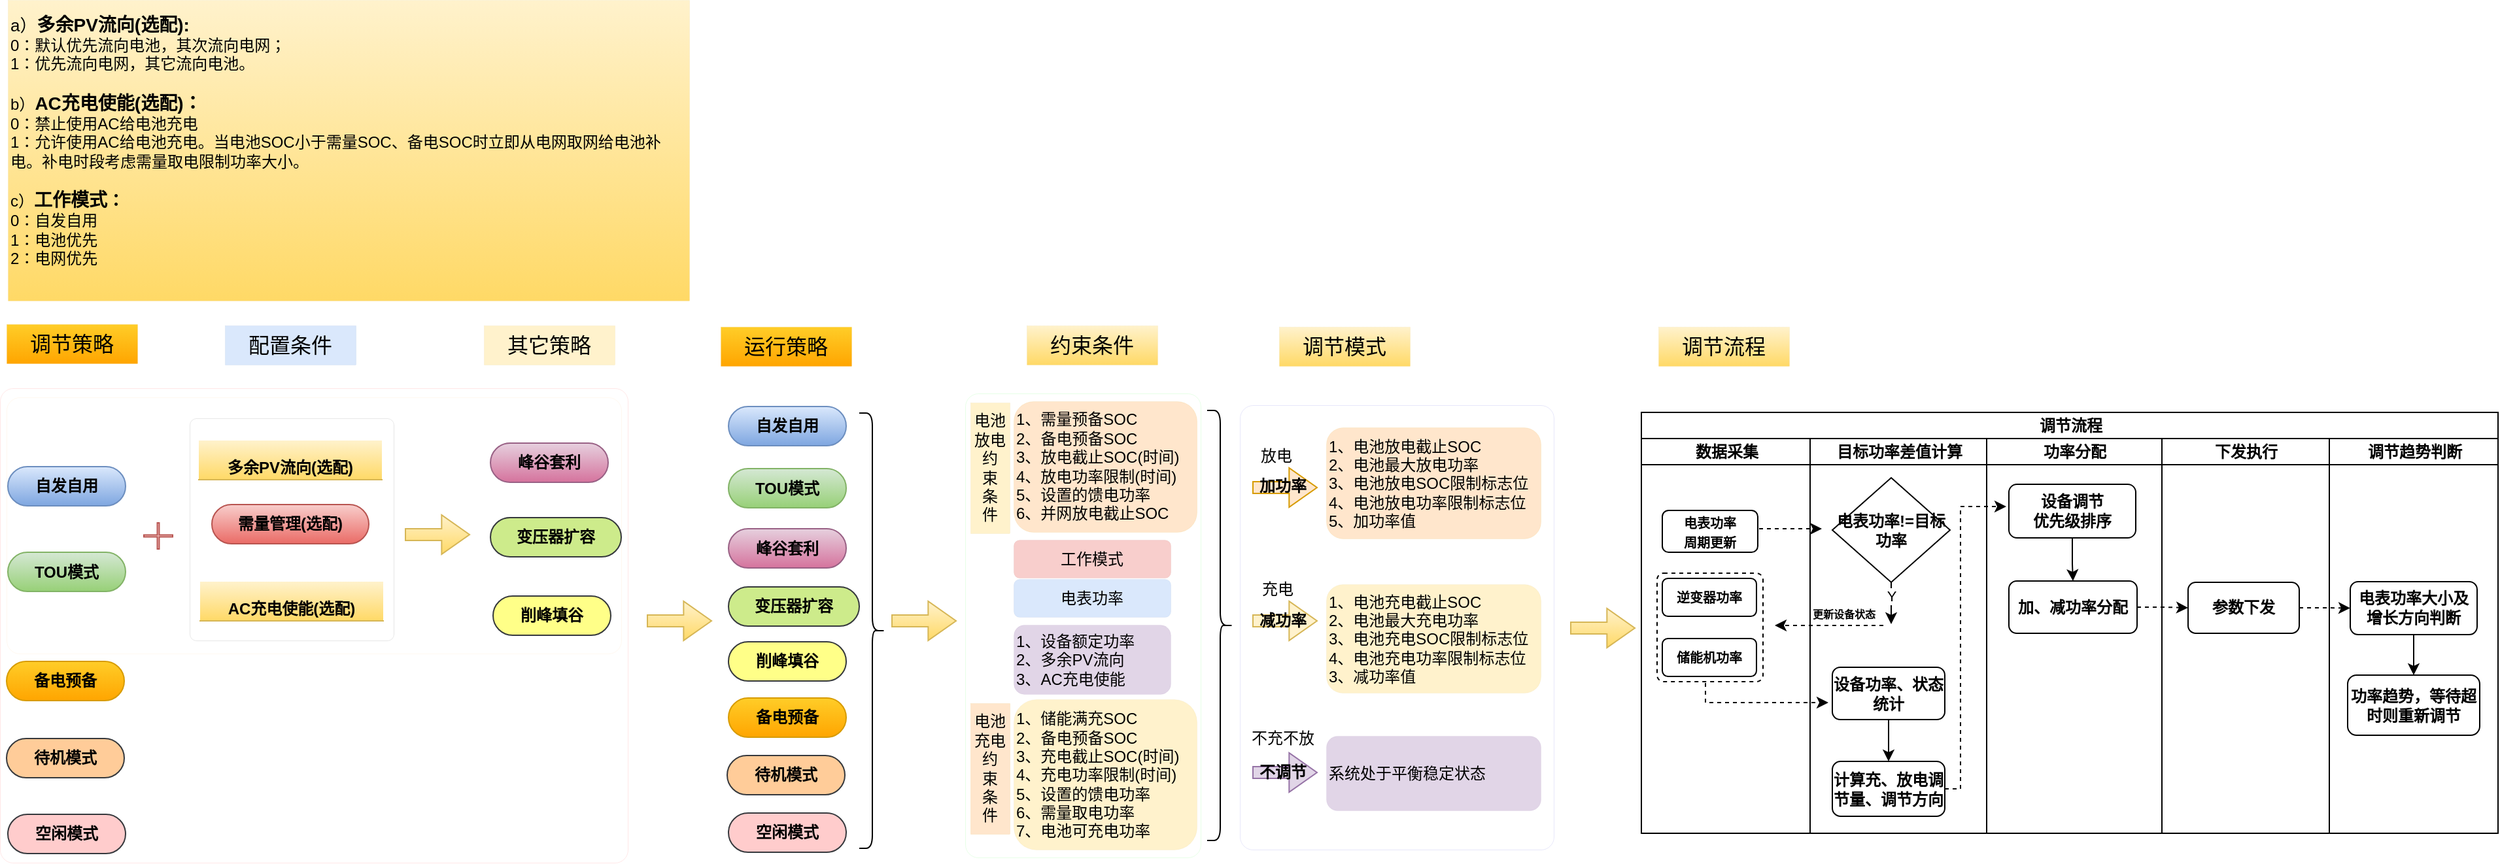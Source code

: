 <mxfile version="26.0.5">
  <diagram name="第 1 页" id="jRTBWC0ZiGxvme0VwTVW">
    <mxGraphModel dx="1766" dy="1342" grid="1" gridSize="10" guides="1" tooltips="1" connect="1" arrows="1" fold="1" page="1" pageScale="1" pageWidth="827" pageHeight="1169" math="0" shadow="0">
      <root>
        <mxCell id="0" />
        <mxCell id="1" parent="0" />
        <mxCell id="rKU3hWfUq3RJreNdVvhS-2" value="" style="html=1;align=center;verticalAlign=top;rounded=1;absoluteArcSize=1;arcSize=20;dashed=1;whiteSpace=wrap;strokeWidth=0;strokeColor=#00FF00;" vertex="1" parent="1">
          <mxGeometry x="1580" y="391" width="180" height="355" as="geometry" />
        </mxCell>
        <mxCell id="rKU3hWfUq3RJreNdVvhS-3" value="" style="html=1;align=center;verticalAlign=top;rounded=1;absoluteArcSize=1;arcSize=20;dashed=1;whiteSpace=wrap;strokeWidth=0;strokeColor=#0000CC;" vertex="1" parent="1">
          <mxGeometry x="1790" y="400" width="240" height="340" as="geometry" />
        </mxCell>
        <mxCell id="rKU3hWfUq3RJreNdVvhS-4" value="" style="html=1;align=center;verticalAlign=top;rounded=1;absoluteArcSize=1;arcSize=20;dashed=1;whiteSpace=wrap;strokeColor=#FF0000;strokeWidth=0;" vertex="1" parent="1">
          <mxGeometry x="842" y="387" width="480" height="363" as="geometry" />
        </mxCell>
        <mxCell id="rKU3hWfUq3RJreNdVvhS-5" value="" style="html=1;align=center;verticalAlign=top;rounded=1;absoluteArcSize=1;arcSize=20;dashed=1;whiteSpace=wrap;strokeColor=#FFB366;strokeWidth=0;" vertex="1" parent="1">
          <mxGeometry x="847" y="394" width="470" height="196" as="geometry" />
        </mxCell>
        <mxCell id="rKU3hWfUq3RJreNdVvhS-6" value="" style="html=1;align=center;verticalAlign=top;rounded=1;absoluteArcSize=1;arcSize=10;dashed=1;whiteSpace=wrap;strokeWidth=0;" vertex="1" parent="1">
          <mxGeometry x="987" y="410" width="156" height="170" as="geometry" />
        </mxCell>
        <mxCell id="rKU3hWfUq3RJreNdVvhS-7" value="&lt;font style=&quot;font-size: 16px;&quot;&gt;调节策略&lt;/font&gt;" style="text;html=1;align=center;verticalAlign=middle;whiteSpace=wrap;rounded=0;fillColor=#ffcd28;gradientColor=#ffa500;strokeColor=#d79b00;strokeWidth=0;" vertex="1" parent="1">
          <mxGeometry x="847" y="338" width="100" height="30" as="geometry" />
        </mxCell>
        <mxCell id="rKU3hWfUq3RJreNdVvhS-8" value="&lt;span style=&quot;font-size: 16px;&quot;&gt;约束条件&lt;/span&gt;" style="text;html=1;align=center;verticalAlign=middle;whiteSpace=wrap;rounded=0;fillColor=#fff2cc;gradientColor=#ffd966;strokeColor=#d6b656;strokeWidth=0;" vertex="1" parent="1">
          <mxGeometry x="1627" y="339" width="100" height="30" as="geometry" />
        </mxCell>
        <mxCell id="rKU3hWfUq3RJreNdVvhS-9" value="" style="html=1;shadow=0;dashed=0;align=center;verticalAlign=middle;shape=mxgraph.arrows2.arrow;dy=0.7;dx=21.33;notch=0;fillColor=#fff2cc;gradientColor=#ffd966;strokeColor=#d6b656;" vertex="1" parent="1">
          <mxGeometry x="1524" y="550" width="49" height="30" as="geometry" />
        </mxCell>
        <mxCell id="rKU3hWfUq3RJreNdVvhS-10" value="&lt;span style=&quot;background-color: initial;&quot;&gt;1、需量预备SOC&lt;/span&gt;&lt;br&gt;&lt;span style=&quot;background-color: initial;&quot;&gt;2、&lt;/span&gt;&lt;span style=&quot;background-color: initial;&quot;&gt;备电预备SOC&lt;/span&gt;&lt;br&gt;&lt;span style=&quot;background-color: initial;&quot;&gt;3、&lt;/span&gt;&lt;span style=&quot;background-color: initial;&quot;&gt;放电截止SOC(时间)&lt;/span&gt;&lt;br&gt;&lt;span style=&quot;background-color: initial;&quot;&gt;4、放电功率限制(时间)&lt;/span&gt;&lt;br&gt;&lt;div style=&quot;&quot;&gt;&lt;span style=&quot;background-color: initial;&quot;&gt;5、设置的馈电功率&lt;/span&gt;&lt;/div&gt;&lt;div style=&quot;&quot;&gt;&lt;span style=&quot;background-color: initial;&quot;&gt;6、并网&lt;/span&gt;&lt;span style=&quot;background-color: initial;&quot;&gt;放电截止SOC&lt;/span&gt;&lt;/div&gt;" style="rounded=1;whiteSpace=wrap;html=1;align=left;dashed=1;fillColor=#ffe6cc;strokeColor=#d79b00;strokeWidth=0;" vertex="1" parent="1">
          <mxGeometry x="1617" y="397" width="140" height="100" as="geometry" />
        </mxCell>
        <mxCell id="rKU3hWfUq3RJreNdVvhS-11" value="&lt;span style=&quot;background-color: initial;&quot;&gt;1、储能满充SOC&lt;/span&gt;&lt;br&gt;&lt;span style=&quot;background-color: initial;&quot;&gt;2、&lt;/span&gt;&lt;span style=&quot;background-color: initial;&quot;&gt;备电预备SOC&lt;/span&gt;&lt;br&gt;&lt;span style=&quot;background-color: initial;&quot;&gt;3、充电&lt;/span&gt;&lt;span style=&quot;background-color: initial;&quot;&gt;截止SOC&lt;/span&gt;(时间)&lt;br&gt;&lt;span style=&quot;background-color: initial;&quot;&gt;4、充电功率限制(时间)&lt;/span&gt;&lt;br&gt;&lt;div style=&quot;&quot;&gt;&lt;span style=&quot;background-color: initial;&quot;&gt;5、设置的馈电功率&lt;/span&gt;&lt;/div&gt;&lt;div style=&quot;&quot;&gt;&lt;span style=&quot;background-color: initial;&quot;&gt;6、需量取电功率&lt;/span&gt;&lt;/div&gt;&lt;div style=&quot;&quot;&gt;&lt;span style=&quot;background-color: initial;&quot;&gt;7、电池可充电功率&lt;/span&gt;&lt;/div&gt;" style="rounded=1;whiteSpace=wrap;html=1;align=left;dashed=1;fillColor=#fff2cc;strokeColor=#d6b656;strokeWidth=0;" vertex="1" parent="1">
          <mxGeometry x="1617" y="625" width="140" height="115" as="geometry" />
        </mxCell>
        <mxCell id="rKU3hWfUq3RJreNdVvhS-12" value="电表功率" style="rounded=1;whiteSpace=wrap;html=1;fillColor=#dae8fc;strokeColor=#6c8ebf;strokeWidth=0;" vertex="1" parent="1">
          <mxGeometry x="1617" y="533" width="120" height="29" as="geometry" />
        </mxCell>
        <mxCell id="rKU3hWfUq3RJreNdVvhS-13" value="1、电池放电截止SOC&lt;div&gt;2、电池最大放电功率&lt;/div&gt;&lt;div&gt;3、电池放电SOC限制标志位&lt;/div&gt;&lt;div&gt;4、电池放电功率限制&lt;span style=&quot;background-color: initial;&quot;&gt;标志位&lt;/span&gt;&lt;/div&gt;&lt;div&gt;5、加功率值&lt;/div&gt;" style="rounded=1;whiteSpace=wrap;html=1;align=left;fillColor=#ffe6cc;strokeColor=#d79b00;strokeWidth=0;" vertex="1" parent="1">
          <mxGeometry x="1856" y="417" width="164" height="85" as="geometry" />
        </mxCell>
        <mxCell id="rKU3hWfUq3RJreNdVvhS-14" value="电池放电&lt;br&gt;&lt;div&gt;&lt;span style=&quot;background-color: initial;&quot;&gt;约&lt;/span&gt;&lt;div&gt;束&lt;/div&gt;&lt;div&gt;条&lt;/div&gt;&lt;div&gt;件&lt;/div&gt;&lt;/div&gt;" style="text;html=1;align=center;verticalAlign=middle;whiteSpace=wrap;rounded=0;fillColor=#fff2cc;strokeColor=#d6b656;dashed=1;strokeWidth=0;" vertex="1" parent="1">
          <mxGeometry x="1584" y="398" width="30" height="100" as="geometry" />
        </mxCell>
        <mxCell id="rKU3hWfUq3RJreNdVvhS-15" value="&lt;div&gt;&lt;span style=&quot;background-color: initial;&quot;&gt;电池充电约&lt;/span&gt;&lt;/div&gt;&lt;div&gt;束&lt;/div&gt;&lt;div&gt;条&lt;/div&gt;&lt;div&gt;件&lt;/div&gt;" style="text;html=1;align=center;verticalAlign=middle;whiteSpace=wrap;rounded=0;fillColor=#ffe6cc;strokeColor=#d79b00;dashed=1;strokeWidth=0;" vertex="1" parent="1">
          <mxGeometry x="1584" y="628" width="30" height="100" as="geometry" />
        </mxCell>
        <mxCell id="rKU3hWfUq3RJreNdVvhS-16" value="工作模式" style="rounded=1;whiteSpace=wrap;html=1;fillColor=#f8cecc;strokeColor=#b85450;strokeWidth=0;" vertex="1" parent="1">
          <mxGeometry x="1617" y="503" width="120" height="29" as="geometry" />
        </mxCell>
        <mxCell id="rKU3hWfUq3RJreNdVvhS-17" value="" style="html=1;shadow=0;dashed=0;align=center;verticalAlign=middle;shape=mxgraph.arrows2.arrow;dy=0.7;dx=21.33;notch=0;fillColor=#ffe6cc;strokeColor=#d79b00;" vertex="1" parent="1">
          <mxGeometry x="1800" y="448" width="49" height="30" as="geometry" />
        </mxCell>
        <mxCell id="rKU3hWfUq3RJreNdVvhS-18" value="1、电池充电截止SOC&lt;div&gt;2、电池最大充电功率&lt;/div&gt;&lt;div&gt;&lt;div&gt;3、电池充电SOC限制标志位&lt;/div&gt;&lt;div&gt;4、电池充电功率限制&lt;span style=&quot;background-color: initial;&quot;&gt;标志位&lt;/span&gt;&lt;/div&gt;&lt;/div&gt;&lt;div&gt;3、减功率值&lt;/div&gt;" style="rounded=1;whiteSpace=wrap;html=1;align=left;fillColor=#fff2cc;strokeColor=#d6b656;strokeWidth=0;" vertex="1" parent="1">
          <mxGeometry x="1856" y="537" width="164" height="83" as="geometry" />
        </mxCell>
        <mxCell id="rKU3hWfUq3RJreNdVvhS-19" value="" style="html=1;shadow=0;dashed=0;align=center;verticalAlign=middle;shape=mxgraph.arrows2.arrow;dy=0.7;dx=21.33;notch=0;fillColor=#fff2cc;strokeColor=#d6b656;" vertex="1" parent="1">
          <mxGeometry x="1800" y="550" width="49" height="30" as="geometry" />
        </mxCell>
        <mxCell id="rKU3hWfUq3RJreNdVvhS-20" value="&lt;span style=&quot;background-color: initial; text-align: center;&quot;&gt;&lt;span style=&quot;font-size: 13px;&quot;&gt;a）&lt;/span&gt;&lt;font style=&quot;font-size: 14px;&quot;&gt;&lt;b&gt;多余PV流向(选配):&lt;/b&gt;&lt;/font&gt;&lt;/span&gt;&lt;div&gt;&lt;span style=&quot;background-color: initial; text-align: center;&quot;&gt;0：默认优先流向电池，其次流向电网；&lt;/span&gt;&lt;br&gt;&lt;div&gt;&lt;span style=&quot;text-align: center;&quot;&gt;1：优先流向电网，其它流向电池。&lt;/span&gt;&lt;/div&gt;&lt;/div&gt;&lt;div&gt;&lt;span style=&quot;text-align: center;&quot;&gt;&lt;br&gt;&lt;/span&gt;&lt;/div&gt;&lt;div&gt;&lt;span style=&quot;text-align: center;&quot;&gt;b）&lt;font style=&quot;font-size: 14px;&quot;&gt;&lt;b&gt;AC充电使能(选配)：&lt;/b&gt;&lt;/font&gt;&lt;/span&gt;&lt;span style=&quot;text-align: center;&quot;&gt;&lt;br&gt;&lt;/span&gt;&lt;/div&gt;&lt;div&gt;&lt;span style=&quot;text-align: center;&quot;&gt;0：禁止使用AC给电池充电&lt;/span&gt;&lt;/div&gt;&lt;div&gt;&lt;span style=&quot;text-align: center;&quot;&gt;1：允许使用AC给电池充电。当电池SOC小于需量SOC、备电SOC时立即从电网取网给电池补电。补电时段考虑需量取电限制功率大小。&lt;/span&gt;&lt;/div&gt;&lt;div&gt;&lt;span style=&quot;text-align: center;&quot;&gt;&lt;br&gt;&lt;/span&gt;&lt;/div&gt;&lt;div&gt;&lt;span style=&quot;text-align: center;&quot;&gt;c）&lt;/span&gt;&lt;span style=&quot;text-align: center; background-color: initial;&quot;&gt;&lt;font style=&quot;&quot;&gt;&lt;b style=&quot;&quot;&gt;&lt;span style=&quot;font-size: 14px;&quot;&gt;工作模式&lt;/span&gt;&lt;span style=&quot;font-size: 13px;&quot;&gt;：&lt;/span&gt;&lt;/b&gt;&lt;/font&gt;&lt;/span&gt;&lt;/div&gt;&lt;div&gt;&lt;span style=&quot;text-align: center; background-color: initial;&quot;&gt;0：自发自用&lt;/span&gt;&lt;/div&gt;&lt;div&gt;&lt;span style=&quot;text-align: center; background-color: initial;&quot;&gt;1：电池优先&lt;/span&gt;&lt;/div&gt;&lt;div&gt;&lt;span style=&quot;text-align: center; background-color: initial;&quot;&gt;2：电网优先&lt;/span&gt;&lt;/div&gt;&lt;div&gt;&lt;span style=&quot;text-align: center; background-color: initial;&quot;&gt;&lt;br&gt;&lt;/span&gt;&lt;/div&gt;" style="text;html=1;align=left;verticalAlign=middle;whiteSpace=wrap;rounded=0;fillColor=#fff2cc;gradientColor=#ffd966;strokeColor=#d6b656;strokeWidth=0;" vertex="1" parent="1">
          <mxGeometry x="848" y="90" width="521" height="230" as="geometry" />
        </mxCell>
        <mxCell id="rKU3hWfUq3RJreNdVvhS-21" value="&lt;font style=&quot;font-size: 16px;&quot;&gt;其它策略&lt;/font&gt;" style="text;html=1;align=center;verticalAlign=middle;whiteSpace=wrap;rounded=0;fillColor=#fff2cc;strokeColor=#d6b656;strokeWidth=0;" vertex="1" parent="1">
          <mxGeometry x="1212" y="339" width="100" height="30" as="geometry" />
        </mxCell>
        <mxCell id="rKU3hWfUq3RJreNdVvhS-22" value="&lt;b&gt;多余PV流向(选配)&lt;/b&gt;" style="whiteSpace=wrap;html=1;shape=partialRectangle;top=0;left=0;bottom=1;right=0;points=[[0,1],[1,1]];fillColor=#fff2cc;align=center;verticalAlign=bottom;routingCenterY=0.5;snapToPoint=1;recursiveResize=0;autosize=1;treeFolding=1;treeMoving=1;newEdgeStyle={&quot;edgeStyle&quot;:&quot;entityRelationEdgeStyle&quot;,&quot;startArrow&quot;:&quot;none&quot;,&quot;endArrow&quot;:&quot;none&quot;,&quot;segment&quot;:10,&quot;curved&quot;:1,&quot;sourcePerimeterSpacing&quot;:0,&quot;targetPerimeterSpacing&quot;:0};gradientColor=#ffd966;strokeColor=#d6b656;" vertex="1" parent="1">
          <mxGeometry x="994" y="427" width="140" height="30" as="geometry" />
        </mxCell>
        <mxCell id="rKU3hWfUq3RJreNdVvhS-23" value="&lt;b style=&quot;text-align: left;&quot;&gt;自发自用&lt;/b&gt;" style="whiteSpace=wrap;html=1;rounded=1;arcSize=50;align=center;verticalAlign=middle;strokeWidth=1;autosize=1;spacing=4;treeFolding=1;treeMoving=1;newEdgeStyle={&quot;edgeStyle&quot;:&quot;entityRelationEdgeStyle&quot;,&quot;startArrow&quot;:&quot;none&quot;,&quot;endArrow&quot;:&quot;none&quot;,&quot;segment&quot;:10,&quot;curved&quot;:1,&quot;sourcePerimeterSpacing&quot;:0,&quot;targetPerimeterSpacing&quot;:0};fillColor=#dae8fc;gradientColor=#7ea6e0;strokeColor=#6c8ebf;" vertex="1" parent="1">
          <mxGeometry x="848" y="447" width="90" height="30" as="geometry" />
        </mxCell>
        <mxCell id="rKU3hWfUq3RJreNdVvhS-24" value="&lt;b style=&quot;text-align: left;&quot;&gt;TOU模式&lt;/b&gt;" style="whiteSpace=wrap;html=1;rounded=1;arcSize=50;align=center;verticalAlign=middle;strokeWidth=1;autosize=1;spacing=4;treeFolding=1;treeMoving=1;newEdgeStyle={&quot;edgeStyle&quot;:&quot;entityRelationEdgeStyle&quot;,&quot;startArrow&quot;:&quot;none&quot;,&quot;endArrow&quot;:&quot;none&quot;,&quot;segment&quot;:10,&quot;curved&quot;:1,&quot;sourcePerimeterSpacing&quot;:0,&quot;targetPerimeterSpacing&quot;:0};fillColor=#d5e8d4;gradientColor=#97d077;strokeColor=#82b366;" vertex="1" parent="1">
          <mxGeometry x="848" y="512.5" width="90" height="30" as="geometry" />
        </mxCell>
        <mxCell id="rKU3hWfUq3RJreNdVvhS-25" value="&lt;b style=&quot;text-align: left;&quot;&gt;备电预备&lt;/b&gt;" style="whiteSpace=wrap;html=1;rounded=1;arcSize=50;align=center;verticalAlign=middle;strokeWidth=1;autosize=1;spacing=4;treeFolding=1;treeMoving=1;newEdgeStyle={&quot;edgeStyle&quot;:&quot;entityRelationEdgeStyle&quot;,&quot;startArrow&quot;:&quot;none&quot;,&quot;endArrow&quot;:&quot;none&quot;,&quot;segment&quot;:10,&quot;curved&quot;:1,&quot;sourcePerimeterSpacing&quot;:0,&quot;targetPerimeterSpacing&quot;:0};fillColor=#ffcd28;gradientColor=#ffa500;strokeColor=#d79b00;" vertex="1" parent="1">
          <mxGeometry x="847" y="596" width="90" height="30" as="geometry" />
        </mxCell>
        <mxCell id="rKU3hWfUq3RJreNdVvhS-26" value="&lt;b style=&quot;text-align: left;&quot;&gt;需量管理(选配)&lt;/b&gt;" style="whiteSpace=wrap;html=1;rounded=1;arcSize=50;align=center;verticalAlign=middle;strokeWidth=1;autosize=1;spacing=4;treeFolding=1;treeMoving=1;newEdgeStyle={&quot;edgeStyle&quot;:&quot;entityRelationEdgeStyle&quot;,&quot;startArrow&quot;:&quot;none&quot;,&quot;endArrow&quot;:&quot;none&quot;,&quot;segment&quot;:10,&quot;curved&quot;:1,&quot;sourcePerimeterSpacing&quot;:0,&quot;targetPerimeterSpacing&quot;:0};fillColor=#f8cecc;gradientColor=#ea6b66;strokeColor=#b85450;" vertex="1" parent="1">
          <mxGeometry x="1004" y="476" width="120" height="30" as="geometry" />
        </mxCell>
        <mxCell id="rKU3hWfUq3RJreNdVvhS-27" value="&lt;b style=&quot;text-align: left;&quot;&gt;峰谷套利&lt;/b&gt;" style="whiteSpace=wrap;html=1;rounded=1;arcSize=50;align=center;verticalAlign=middle;strokeWidth=1;autosize=1;spacing=4;treeFolding=1;treeMoving=1;newEdgeStyle={&quot;edgeStyle&quot;:&quot;entityRelationEdgeStyle&quot;,&quot;startArrow&quot;:&quot;none&quot;,&quot;endArrow&quot;:&quot;none&quot;,&quot;segment&quot;:10,&quot;curved&quot;:1,&quot;sourcePerimeterSpacing&quot;:0,&quot;targetPerimeterSpacing&quot;:0};fillColor=#e6d0de;gradientColor=#d5739d;strokeColor=#996185;" vertex="1" parent="1">
          <mxGeometry x="1217" y="429" width="90" height="30" as="geometry" />
        </mxCell>
        <mxCell id="rKU3hWfUq3RJreNdVvhS-28" value="&lt;b style=&quot;text-align: left;&quot;&gt;削峰填谷&lt;/b&gt;" style="whiteSpace=wrap;html=1;rounded=1;arcSize=50;align=center;verticalAlign=middle;strokeWidth=1;autosize=1;spacing=4;treeFolding=1;treeMoving=1;newEdgeStyle={&quot;edgeStyle&quot;:&quot;entityRelationEdgeStyle&quot;,&quot;startArrow&quot;:&quot;none&quot;,&quot;endArrow&quot;:&quot;none&quot;,&quot;segment&quot;:10,&quot;curved&quot;:1,&quot;sourcePerimeterSpacing&quot;:0,&quot;targetPerimeterSpacing&quot;:0};fillColor=#ffff88;strokeColor=#36393d;" vertex="1" parent="1">
          <mxGeometry x="1219" y="546" width="90" height="30" as="geometry" />
        </mxCell>
        <mxCell id="rKU3hWfUq3RJreNdVvhS-29" value="&lt;div style=&quot;text-align: left;&quot;&gt;&lt;span style=&quot;background-color: initial;&quot;&gt;&lt;b&gt;变压器扩容&lt;/b&gt;&lt;/span&gt;&lt;/div&gt;" style="whiteSpace=wrap;html=1;rounded=1;arcSize=50;align=center;verticalAlign=middle;strokeWidth=1;autosize=1;spacing=4;treeFolding=1;treeMoving=1;newEdgeStyle={&quot;edgeStyle&quot;:&quot;entityRelationEdgeStyle&quot;,&quot;startArrow&quot;:&quot;none&quot;,&quot;endArrow&quot;:&quot;none&quot;,&quot;segment&quot;:10,&quot;curved&quot;:1,&quot;sourcePerimeterSpacing&quot;:0,&quot;targetPerimeterSpacing&quot;:0};fillColor=#cdeb8b;strokeColor=#36393d;" vertex="1" parent="1">
          <mxGeometry x="1217" y="486" width="100" height="30" as="geometry" />
        </mxCell>
        <mxCell id="rKU3hWfUq3RJreNdVvhS-30" value="&lt;b&gt;AC充电使能(选配)&lt;/b&gt;" style="whiteSpace=wrap;html=1;shape=partialRectangle;top=0;left=0;bottom=1;right=0;points=[[0,1],[1,1]];fillColor=#fff2cc;align=center;verticalAlign=bottom;routingCenterY=0.5;snapToPoint=1;recursiveResize=0;autosize=1;treeFolding=1;treeMoving=1;newEdgeStyle={&quot;edgeStyle&quot;:&quot;entityRelationEdgeStyle&quot;,&quot;startArrow&quot;:&quot;none&quot;,&quot;endArrow&quot;:&quot;none&quot;,&quot;segment&quot;:10,&quot;curved&quot;:1,&quot;sourcePerimeterSpacing&quot;:0,&quot;targetPerimeterSpacing&quot;:0};gradientColor=#ffd966;strokeColor=#d6b656;" vertex="1" parent="1">
          <mxGeometry x="995" y="535" width="140" height="30" as="geometry" />
        </mxCell>
        <mxCell id="rKU3hWfUq3RJreNdVvhS-31" value="&lt;b style=&quot;text-align: left;&quot;&gt;待机模式&lt;/b&gt;" style="whiteSpace=wrap;html=1;rounded=1;arcSize=50;align=center;verticalAlign=middle;strokeWidth=1;autosize=1;spacing=4;treeFolding=1;treeMoving=1;newEdgeStyle={&quot;edgeStyle&quot;:&quot;entityRelationEdgeStyle&quot;,&quot;startArrow&quot;:&quot;none&quot;,&quot;endArrow&quot;:&quot;none&quot;,&quot;segment&quot;:10,&quot;curved&quot;:1,&quot;sourcePerimeterSpacing&quot;:0,&quot;targetPerimeterSpacing&quot;:0};fillColor=#ffcc99;strokeColor=#36393d;" vertex="1" parent="1">
          <mxGeometry x="847" y="655" width="90" height="30" as="geometry" />
        </mxCell>
        <mxCell id="rKU3hWfUq3RJreNdVvhS-32" value="&lt;b style=&quot;text-align: left;&quot;&gt;空闲模式&lt;/b&gt;" style="whiteSpace=wrap;html=1;rounded=1;arcSize=50;align=center;verticalAlign=middle;strokeWidth=1;autosize=1;spacing=4;treeFolding=1;treeMoving=1;newEdgeStyle={&quot;edgeStyle&quot;:&quot;entityRelationEdgeStyle&quot;,&quot;startArrow&quot;:&quot;none&quot;,&quot;endArrow&quot;:&quot;none&quot;,&quot;segment&quot;:10,&quot;curved&quot;:1,&quot;sourcePerimeterSpacing&quot;:0,&quot;targetPerimeterSpacing&quot;:0};fillColor=#ffcccc;strokeColor=#36393d;" vertex="1" parent="1">
          <mxGeometry x="848" y="713" width="90" height="30" as="geometry" />
        </mxCell>
        <mxCell id="rKU3hWfUq3RJreNdVvhS-33" value="" style="shape=cross;whiteSpace=wrap;html=1;fillColor=#f8cecc;strokeColor=#b85450;size=0.073;" vertex="1" parent="1">
          <mxGeometry x="952" y="490" width="22" height="20" as="geometry" />
        </mxCell>
        <mxCell id="rKU3hWfUq3RJreNdVvhS-34" value="" style="html=1;shadow=0;dashed=0;align=center;verticalAlign=middle;shape=mxgraph.arrows2.arrow;dy=0.7;dx=21.33;notch=0;fillColor=#fff2cc;gradientColor=#ffd966;strokeColor=#d6b656;" vertex="1" parent="1">
          <mxGeometry x="1152" y="484" width="49" height="30" as="geometry" />
        </mxCell>
        <mxCell id="rKU3hWfUq3RJreNdVvhS-35" value="&lt;span style=&quot;font-size: 16px;&quot;&gt;配置条件&lt;/span&gt;" style="text;html=1;align=center;verticalAlign=middle;whiteSpace=wrap;rounded=0;fillColor=#dae8fc;strokeColor=#6c8ebf;strokeWidth=0;" vertex="1" parent="1">
          <mxGeometry x="1014" y="339" width="100" height="30" as="geometry" />
        </mxCell>
        <mxCell id="rKU3hWfUq3RJreNdVvhS-36" value="&lt;b style=&quot;text-align: left;&quot;&gt;自发自用&lt;/b&gt;" style="whiteSpace=wrap;html=1;rounded=1;arcSize=50;align=center;verticalAlign=middle;strokeWidth=1;autosize=1;spacing=4;treeFolding=1;treeMoving=1;newEdgeStyle={&quot;edgeStyle&quot;:&quot;entityRelationEdgeStyle&quot;,&quot;startArrow&quot;:&quot;none&quot;,&quot;endArrow&quot;:&quot;none&quot;,&quot;segment&quot;:10,&quot;curved&quot;:1,&quot;sourcePerimeterSpacing&quot;:0,&quot;targetPerimeterSpacing&quot;:0};fillColor=#dae8fc;gradientColor=#7ea6e0;strokeColor=#6c8ebf;" vertex="1" parent="1">
          <mxGeometry x="1399" y="401" width="90" height="30" as="geometry" />
        </mxCell>
        <mxCell id="rKU3hWfUq3RJreNdVvhS-37" value="&lt;b style=&quot;text-align: left;&quot;&gt;TOU模式&lt;/b&gt;" style="whiteSpace=wrap;html=1;rounded=1;arcSize=50;align=center;verticalAlign=middle;strokeWidth=1;autosize=1;spacing=4;treeFolding=1;treeMoving=1;newEdgeStyle={&quot;edgeStyle&quot;:&quot;entityRelationEdgeStyle&quot;,&quot;startArrow&quot;:&quot;none&quot;,&quot;endArrow&quot;:&quot;none&quot;,&quot;segment&quot;:10,&quot;curved&quot;:1,&quot;sourcePerimeterSpacing&quot;:0,&quot;targetPerimeterSpacing&quot;:0};fillColor=#d5e8d4;gradientColor=#97d077;strokeColor=#82b366;" vertex="1" parent="1">
          <mxGeometry x="1399" y="448.5" width="90" height="30" as="geometry" />
        </mxCell>
        <mxCell id="rKU3hWfUq3RJreNdVvhS-38" value="&lt;b style=&quot;text-align: left;&quot;&gt;备电预备&lt;/b&gt;" style="whiteSpace=wrap;html=1;rounded=1;arcSize=50;align=center;verticalAlign=middle;strokeWidth=1;autosize=1;spacing=4;treeFolding=1;treeMoving=1;newEdgeStyle={&quot;edgeStyle&quot;:&quot;entityRelationEdgeStyle&quot;,&quot;startArrow&quot;:&quot;none&quot;,&quot;endArrow&quot;:&quot;none&quot;,&quot;segment&quot;:10,&quot;curved&quot;:1,&quot;sourcePerimeterSpacing&quot;:0,&quot;targetPerimeterSpacing&quot;:0};fillColor=#ffcd28;gradientColor=#ffa500;strokeColor=#d79b00;" vertex="1" parent="1">
          <mxGeometry x="1399" y="624" width="90" height="30" as="geometry" />
        </mxCell>
        <mxCell id="rKU3hWfUq3RJreNdVvhS-39" value="&lt;b style=&quot;text-align: left;&quot;&gt;峰谷套利&lt;/b&gt;" style="whiteSpace=wrap;html=1;rounded=1;arcSize=50;align=center;verticalAlign=middle;strokeWidth=1;autosize=1;spacing=4;treeFolding=1;treeMoving=1;newEdgeStyle={&quot;edgeStyle&quot;:&quot;entityRelationEdgeStyle&quot;,&quot;startArrow&quot;:&quot;none&quot;,&quot;endArrow&quot;:&quot;none&quot;,&quot;segment&quot;:10,&quot;curved&quot;:1,&quot;sourcePerimeterSpacing&quot;:0,&quot;targetPerimeterSpacing&quot;:0};fillColor=#e6d0de;gradientColor=#d5739d;strokeColor=#996185;" vertex="1" parent="1">
          <mxGeometry x="1399" y="494.5" width="90" height="30" as="geometry" />
        </mxCell>
        <mxCell id="rKU3hWfUq3RJreNdVvhS-40" value="&lt;div style=&quot;text-align: left;&quot;&gt;&lt;span style=&quot;background-color: initial;&quot;&gt;&lt;b&gt;变压器扩容&lt;/b&gt;&lt;/span&gt;&lt;/div&gt;" style="whiteSpace=wrap;html=1;rounded=1;arcSize=50;align=center;verticalAlign=middle;strokeWidth=1;autosize=1;spacing=4;treeFolding=1;treeMoving=1;newEdgeStyle={&quot;edgeStyle&quot;:&quot;entityRelationEdgeStyle&quot;,&quot;startArrow&quot;:&quot;none&quot;,&quot;endArrow&quot;:&quot;none&quot;,&quot;segment&quot;:10,&quot;curved&quot;:1,&quot;sourcePerimeterSpacing&quot;:0,&quot;targetPerimeterSpacing&quot;:0};fillColor=#cdeb8b;strokeColor=#36393d;" vertex="1" parent="1">
          <mxGeometry x="1399" y="539" width="100" height="30" as="geometry" />
        </mxCell>
        <mxCell id="rKU3hWfUq3RJreNdVvhS-41" value="&lt;b style=&quot;text-align: left;&quot;&gt;削峰填谷&lt;/b&gt;" style="whiteSpace=wrap;html=1;rounded=1;arcSize=50;align=center;verticalAlign=middle;strokeWidth=1;autosize=1;spacing=4;treeFolding=1;treeMoving=1;newEdgeStyle={&quot;edgeStyle&quot;:&quot;entityRelationEdgeStyle&quot;,&quot;startArrow&quot;:&quot;none&quot;,&quot;endArrow&quot;:&quot;none&quot;,&quot;segment&quot;:10,&quot;curved&quot;:1,&quot;sourcePerimeterSpacing&quot;:0,&quot;targetPerimeterSpacing&quot;:0};fillColor=#ffff88;strokeColor=#36393d;" vertex="1" parent="1">
          <mxGeometry x="1399" y="581" width="90" height="30" as="geometry" />
        </mxCell>
        <mxCell id="rKU3hWfUq3RJreNdVvhS-42" value="" style="shape=curlyBracket;whiteSpace=wrap;html=1;rounded=1;flipH=1;labelPosition=right;verticalLabelPosition=middle;align=left;verticalAlign=middle;" vertex="1" parent="1">
          <mxGeometry x="1499" y="406" width="20" height="333" as="geometry" />
        </mxCell>
        <mxCell id="rKU3hWfUq3RJreNdVvhS-43" value="" style="html=1;shadow=0;dashed=0;align=center;verticalAlign=middle;shape=mxgraph.arrows2.arrow;dy=0.7;dx=21.33;notch=0;fillColor=#fff2cc;gradientColor=#ffd966;strokeColor=#d6b656;" vertex="1" parent="1">
          <mxGeometry x="1337" y="550" width="49" height="30" as="geometry" />
        </mxCell>
        <mxCell id="rKU3hWfUq3RJreNdVvhS-44" value="&lt;span style=&quot;background-color: initial;&quot;&gt;1、设备额定功率&lt;/span&gt;&lt;br&gt;&lt;span style=&quot;background-color: initial;&quot;&gt;2、&lt;/span&gt;&lt;span style=&quot;background-color: initial;&quot;&gt;多余PV流向&lt;/span&gt;&lt;br&gt;&lt;span style=&quot;background-color: initial;&quot;&gt;3、&lt;/span&gt;&lt;span style=&quot;background-color: initial;&quot;&gt;AC充电使能&lt;/span&gt;&lt;span style=&quot;background-color: initial;&quot;&gt;&lt;br&gt;&lt;/span&gt;" style="rounded=1;whiteSpace=wrap;html=1;align=left;dashed=1;fillColor=#e1d5e7;strokeColor=#9673a6;strokeWidth=0;" vertex="1" parent="1">
          <mxGeometry x="1617" y="568" width="120" height="53" as="geometry" />
        </mxCell>
        <mxCell id="rKU3hWfUq3RJreNdVvhS-45" value="" style="shape=curlyBracket;whiteSpace=wrap;html=1;rounded=1;flipH=1;labelPosition=right;verticalLabelPosition=middle;align=left;verticalAlign=middle;" vertex="1" parent="1">
          <mxGeometry x="1765" y="404" width="20" height="329" as="geometry" />
        </mxCell>
        <mxCell id="rKU3hWfUq3RJreNdVvhS-46" value="&lt;b&gt;加功率&lt;/b&gt;" style="text;html=1;align=center;verticalAlign=middle;whiteSpace=wrap;rounded=0;" vertex="1" parent="1">
          <mxGeometry x="1800" y="456" width="45.5" height="12" as="geometry" />
        </mxCell>
        <mxCell id="rKU3hWfUq3RJreNdVvhS-47" value="&lt;b&gt;减功率&lt;/b&gt;" style="text;html=1;align=center;verticalAlign=middle;whiteSpace=wrap;rounded=0;" vertex="1" parent="1">
          <mxGeometry x="1802.75" y="560" width="40" height="10" as="geometry" />
        </mxCell>
        <mxCell id="rKU3hWfUq3RJreNdVvhS-48" value="&lt;b style=&quot;text-align: left;&quot;&gt;待机模式&lt;/b&gt;" style="whiteSpace=wrap;html=1;rounded=1;arcSize=50;align=center;verticalAlign=middle;strokeWidth=1;autosize=1;spacing=4;treeFolding=1;treeMoving=1;newEdgeStyle={&quot;edgeStyle&quot;:&quot;entityRelationEdgeStyle&quot;,&quot;startArrow&quot;:&quot;none&quot;,&quot;endArrow&quot;:&quot;none&quot;,&quot;segment&quot;:10,&quot;curved&quot;:1,&quot;sourcePerimeterSpacing&quot;:0,&quot;targetPerimeterSpacing&quot;:0};fillColor=#ffcc99;strokeColor=#36393d;" vertex="1" parent="1">
          <mxGeometry x="1398" y="668" width="90" height="30" as="geometry" />
        </mxCell>
        <mxCell id="rKU3hWfUq3RJreNdVvhS-49" value="&lt;b style=&quot;text-align: left;&quot;&gt;空闲模式&lt;/b&gt;" style="whiteSpace=wrap;html=1;rounded=1;arcSize=50;align=center;verticalAlign=middle;strokeWidth=1;autosize=1;spacing=4;treeFolding=1;treeMoving=1;newEdgeStyle={&quot;edgeStyle&quot;:&quot;entityRelationEdgeStyle&quot;,&quot;startArrow&quot;:&quot;none&quot;,&quot;endArrow&quot;:&quot;none&quot;,&quot;segment&quot;:10,&quot;curved&quot;:1,&quot;sourcePerimeterSpacing&quot;:0,&quot;targetPerimeterSpacing&quot;:0};fillColor=#ffcccc;strokeColor=#36393d;" vertex="1" parent="1">
          <mxGeometry x="1399" y="712" width="90" height="30" as="geometry" />
        </mxCell>
        <mxCell id="rKU3hWfUq3RJreNdVvhS-50" value="&lt;font style=&quot;font-size: 16px;&quot;&gt;运行策略&lt;/font&gt;" style="text;html=1;align=center;verticalAlign=middle;whiteSpace=wrap;rounded=0;fillColor=#ffcd28;gradientColor=#ffa500;strokeColor=#d79b00;strokeWidth=0;" vertex="1" parent="1">
          <mxGeometry x="1393" y="340" width="100" height="30" as="geometry" />
        </mxCell>
        <mxCell id="rKU3hWfUq3RJreNdVvhS-51" value="&lt;span style=&quot;font-size: 16px;&quot;&gt;调节模式&lt;/span&gt;" style="text;html=1;align=center;verticalAlign=middle;whiteSpace=wrap;rounded=0;fillColor=#fff2cc;gradientColor=#ffd966;strokeColor=#d6b656;strokeWidth=0;" vertex="1" parent="1">
          <mxGeometry x="1820" y="340" width="100" height="30" as="geometry" />
        </mxCell>
        <mxCell id="rKU3hWfUq3RJreNdVvhS-52" value="系统处于平衡稳定状态" style="rounded=1;whiteSpace=wrap;html=1;align=left;fillColor=#e1d5e7;strokeColor=#9673a6;strokeWidth=0;" vertex="1" parent="1">
          <mxGeometry x="1856" y="653" width="164" height="57" as="geometry" />
        </mxCell>
        <mxCell id="rKU3hWfUq3RJreNdVvhS-53" value="" style="html=1;shadow=0;dashed=0;align=center;verticalAlign=middle;shape=mxgraph.arrows2.arrow;dy=0.7;dx=21.33;notch=0;fillColor=#e1d5e7;strokeColor=#9673a6;" vertex="1" parent="1">
          <mxGeometry x="1800" y="666" width="49" height="30" as="geometry" />
        </mxCell>
        <mxCell id="rKU3hWfUq3RJreNdVvhS-54" value="&lt;b&gt;不调节&lt;/b&gt;" style="text;html=1;align=center;verticalAlign=middle;whiteSpace=wrap;rounded=0;" vertex="1" parent="1">
          <mxGeometry x="1800" y="674" width="45.5" height="14" as="geometry" />
        </mxCell>
        <mxCell id="rKU3hWfUq3RJreNdVvhS-55" value="放电" style="text;html=1;align=center;verticalAlign=middle;whiteSpace=wrap;rounded=0;" vertex="1" parent="1">
          <mxGeometry x="1788" y="423.5" width="60" height="30" as="geometry" />
        </mxCell>
        <mxCell id="rKU3hWfUq3RJreNdVvhS-56" value="充电" style="text;html=1;align=center;verticalAlign=middle;whiteSpace=wrap;rounded=0;" vertex="1" parent="1">
          <mxGeometry x="1789" y="525.5" width="60" height="30" as="geometry" />
        </mxCell>
        <mxCell id="rKU3hWfUq3RJreNdVvhS-57" value="不充不放" style="text;html=1;align=center;verticalAlign=middle;whiteSpace=wrap;rounded=0;" vertex="1" parent="1">
          <mxGeometry x="1792.75" y="640" width="60" height="30" as="geometry" />
        </mxCell>
        <mxCell id="rKU3hWfUq3RJreNdVvhS-58" value="" style="html=1;shadow=0;dashed=0;align=center;verticalAlign=middle;shape=mxgraph.arrows2.arrow;dy=0.7;dx=21.33;notch=0;fillColor=#fff2cc;gradientColor=#ffd966;strokeColor=#d6b656;" vertex="1" parent="1">
          <mxGeometry x="2043" y="555.5" width="49" height="30" as="geometry" />
        </mxCell>
        <mxCell id="rKU3hWfUq3RJreNdVvhS-59" value="&lt;span style=&quot;font-size: 16px;&quot;&gt;调节流程&lt;/span&gt;" style="text;html=1;align=center;verticalAlign=middle;whiteSpace=wrap;rounded=0;fillColor=#fff2cc;gradientColor=#ffd966;strokeColor=#d6b656;strokeWidth=0;" vertex="1" parent="1">
          <mxGeometry x="2110" y="340" width="100" height="30" as="geometry" />
        </mxCell>
        <mxCell id="rKU3hWfUq3RJreNdVvhS-60" value="调节流程" style="swimlane;childLayout=stackLayout;resizeParent=1;resizeParentMax=0;startSize=20;html=1;fillColor=none;" vertex="1" parent="1">
          <mxGeometry x="2097" y="405.5" width="655" height="322" as="geometry" />
        </mxCell>
        <mxCell id="rKU3hWfUq3RJreNdVvhS-61" value="数据采集" style="swimlane;startSize=20;html=1;" vertex="1" parent="rKU3hWfUq3RJreNdVvhS-60">
          <mxGeometry y="20" width="129" height="302" as="geometry" />
        </mxCell>
        <mxCell id="rKU3hWfUq3RJreNdVvhS-62" value="&lt;font style=&quot;font-size: 10px;&quot;&gt;&lt;b&gt;电表功率&lt;/b&gt;&lt;/font&gt;&lt;div&gt;&lt;font style=&quot;font-size: 10px;&quot;&gt;&lt;b&gt;周期更新&lt;/b&gt;&lt;/font&gt;&lt;/div&gt;" style="rounded=1;whiteSpace=wrap;html=1;" vertex="1" parent="rKU3hWfUq3RJreNdVvhS-61">
          <mxGeometry x="16" y="55" width="73" height="32" as="geometry" />
        </mxCell>
        <mxCell id="rKU3hWfUq3RJreNdVvhS-63" value="" style="endArrow=classic;html=1;rounded=0;dashed=1;" edge="1" parent="rKU3hWfUq3RJreNdVvhS-61">
          <mxGeometry width="50" height="50" relative="1" as="geometry">
            <mxPoint x="90" y="69" as="sourcePoint" />
            <mxPoint x="138" y="69" as="targetPoint" />
          </mxGeometry>
        </mxCell>
        <mxCell id="rKU3hWfUq3RJreNdVvhS-64" value="" style="endArrow=classic;html=1;rounded=0;dashed=1;" edge="1" parent="rKU3hWfUq3RJreNdVvhS-61">
          <mxGeometry width="50" height="50" relative="1" as="geometry">
            <mxPoint x="185" y="143" as="sourcePoint" />
            <mxPoint x="102" y="143" as="targetPoint" />
          </mxGeometry>
        </mxCell>
        <mxCell id="rKU3hWfUq3RJreNdVvhS-65" value="" style="group" vertex="1" connectable="0" parent="rKU3hWfUq3RJreNdVvhS-61">
          <mxGeometry x="12" y="103" width="81" height="83" as="geometry" />
        </mxCell>
        <mxCell id="rKU3hWfUq3RJreNdVvhS-66" value="" style="html=1;align=center;verticalAlign=top;rounded=1;absoluteArcSize=1;arcSize=10;dashed=1;whiteSpace=wrap;" vertex="1" parent="rKU3hWfUq3RJreNdVvhS-65">
          <mxGeometry width="81" height="83" as="geometry" />
        </mxCell>
        <mxCell id="rKU3hWfUq3RJreNdVvhS-67" value="&lt;font style=&quot;font-size: 10px;&quot;&gt;&lt;b&gt;逆变器功率&lt;/b&gt;&lt;/font&gt;" style="rounded=1;whiteSpace=wrap;html=1;" vertex="1" parent="rKU3hWfUq3RJreNdVvhS-65">
          <mxGeometry x="4" y="4" width="72" height="29" as="geometry" />
        </mxCell>
        <mxCell id="rKU3hWfUq3RJreNdVvhS-68" value="&lt;font style=&quot;font-size: 10px;&quot;&gt;&lt;b&gt;储能机功率&lt;/b&gt;&lt;/font&gt;" style="rounded=1;whiteSpace=wrap;html=1;" vertex="1" parent="rKU3hWfUq3RJreNdVvhS-65">
          <mxGeometry x="4" y="50" width="72" height="29" as="geometry" />
        </mxCell>
        <mxCell id="rKU3hWfUq3RJreNdVvhS-69" value="" style="endArrow=classic;html=1;rounded=0;dashed=1;" edge="1" parent="rKU3hWfUq3RJreNdVvhS-61">
          <mxGeometry width="50" height="50" relative="1" as="geometry">
            <mxPoint x="49" y="187" as="sourcePoint" />
            <mxPoint x="143" y="202" as="targetPoint" />
            <Array as="points">
              <mxPoint x="49" y="202" />
            </Array>
          </mxGeometry>
        </mxCell>
        <mxCell id="rKU3hWfUq3RJreNdVvhS-70" value="目标功率差值计算" style="swimlane;startSize=20;html=1;" vertex="1" parent="rKU3hWfUq3RJreNdVvhS-60">
          <mxGeometry x="129" y="20" width="135" height="302" as="geometry" />
        </mxCell>
        <mxCell id="rKU3hWfUq3RJreNdVvhS-71" value="" style="edgeStyle=orthogonalEdgeStyle;rounded=0;orthogonalLoop=1;jettySize=auto;html=1;exitX=0.5;exitY=1;exitDx=0;exitDy=0;" edge="1" parent="rKU3hWfUq3RJreNdVvhS-70" source="rKU3hWfUq3RJreNdVvhS-73">
          <mxGeometry relative="1" as="geometry">
            <mxPoint x="62" y="118" as="sourcePoint" />
            <mxPoint x="62" y="142" as="targetPoint" />
          </mxGeometry>
        </mxCell>
        <mxCell id="rKU3hWfUq3RJreNdVvhS-72" value="Y" style="edgeLabel;html=1;align=center;verticalAlign=middle;resizable=0;points=[];" vertex="1" connectable="0" parent="rKU3hWfUq3RJreNdVvhS-71">
          <mxGeometry x="-0.388" relative="1" as="geometry">
            <mxPoint as="offset" />
          </mxGeometry>
        </mxCell>
        <mxCell id="rKU3hWfUq3RJreNdVvhS-73" value="&lt;b&gt;电表功率!=目标功率&lt;/b&gt;" style="rhombus;whiteSpace=wrap;html=1;" vertex="1" parent="rKU3hWfUq3RJreNdVvhS-70">
          <mxGeometry x="17" y="30" width="90" height="80" as="geometry" />
        </mxCell>
        <mxCell id="rKU3hWfUq3RJreNdVvhS-74" value="" style="edgeStyle=orthogonalEdgeStyle;rounded=0;orthogonalLoop=1;jettySize=auto;html=1;" edge="1" parent="rKU3hWfUq3RJreNdVvhS-70" source="rKU3hWfUq3RJreNdVvhS-75" target="rKU3hWfUq3RJreNdVvhS-78">
          <mxGeometry relative="1" as="geometry" />
        </mxCell>
        <mxCell id="rKU3hWfUq3RJreNdVvhS-75" value="&lt;b&gt;设备功率、状态统计&lt;/b&gt;" style="rounded=1;whiteSpace=wrap;html=1;" vertex="1" parent="rKU3hWfUq3RJreNdVvhS-70">
          <mxGeometry x="17" y="175" width="86" height="40" as="geometry" />
        </mxCell>
        <mxCell id="rKU3hWfUq3RJreNdVvhS-76" value="&lt;font style=&quot;font-size: 8px;&quot;&gt;&lt;b&gt;更新设备状态&lt;/b&gt;&lt;/font&gt;" style="text;html=1;align=center;verticalAlign=middle;whiteSpace=wrap;rounded=0;" vertex="1" parent="rKU3hWfUq3RJreNdVvhS-70">
          <mxGeometry x="-3" y="126" width="58" height="15" as="geometry" />
        </mxCell>
        <mxCell id="rKU3hWfUq3RJreNdVvhS-77" style="edgeStyle=orthogonalEdgeStyle;rounded=0;orthogonalLoop=1;jettySize=auto;html=1;dashed=1;" edge="1" parent="rKU3hWfUq3RJreNdVvhS-70" source="rKU3hWfUq3RJreNdVvhS-78">
          <mxGeometry relative="1" as="geometry">
            <mxPoint x="150" y="52" as="targetPoint" />
            <Array as="points">
              <mxPoint x="115" y="268" />
              <mxPoint x="115" y="52" />
            </Array>
          </mxGeometry>
        </mxCell>
        <mxCell id="rKU3hWfUq3RJreNdVvhS-78" value="&lt;b&gt;计算充、放电调节量、调节方向&lt;/b&gt;" style="rounded=1;whiteSpace=wrap;html=1;" vertex="1" parent="rKU3hWfUq3RJreNdVvhS-70">
          <mxGeometry x="17" y="247" width="86" height="42" as="geometry" />
        </mxCell>
        <mxCell id="rKU3hWfUq3RJreNdVvhS-79" value="功率分配" style="swimlane;startSize=20;html=1;" vertex="1" parent="rKU3hWfUq3RJreNdVvhS-60">
          <mxGeometry x="264" y="20" width="134" height="302" as="geometry" />
        </mxCell>
        <mxCell id="rKU3hWfUq3RJreNdVvhS-80" value="" style="edgeStyle=orthogonalEdgeStyle;rounded=0;orthogonalLoop=1;jettySize=auto;html=1;" edge="1" parent="rKU3hWfUq3RJreNdVvhS-79" source="rKU3hWfUq3RJreNdVvhS-81" target="rKU3hWfUq3RJreNdVvhS-82">
          <mxGeometry relative="1" as="geometry" />
        </mxCell>
        <mxCell id="rKU3hWfUq3RJreNdVvhS-81" value="&lt;b&gt;设备调节&lt;/b&gt;&lt;div&gt;&lt;b&gt;优先级排序&lt;/b&gt;&lt;/div&gt;" style="rounded=1;whiteSpace=wrap;html=1;" vertex="1" parent="rKU3hWfUq3RJreNdVvhS-79">
          <mxGeometry x="17" y="35" width="97" height="41" as="geometry" />
        </mxCell>
        <mxCell id="rKU3hWfUq3RJreNdVvhS-82" value="&lt;b&gt;加、减功率分配&lt;/b&gt;" style="rounded=1;whiteSpace=wrap;html=1;" vertex="1" parent="rKU3hWfUq3RJreNdVvhS-79">
          <mxGeometry x="17" y="109" width="98" height="40" as="geometry" />
        </mxCell>
        <mxCell id="rKU3hWfUq3RJreNdVvhS-83" value="下发执行" style="swimlane;startSize=20;html=1;" vertex="1" parent="rKU3hWfUq3RJreNdVvhS-60">
          <mxGeometry x="398" y="20" width="128" height="302" as="geometry" />
        </mxCell>
        <mxCell id="rKU3hWfUq3RJreNdVvhS-84" value="&lt;b&gt;参数下发&lt;/b&gt;" style="rounded=1;whiteSpace=wrap;html=1;" vertex="1" parent="rKU3hWfUq3RJreNdVvhS-83">
          <mxGeometry x="20" y="110" width="85" height="39" as="geometry" />
        </mxCell>
        <mxCell id="rKU3hWfUq3RJreNdVvhS-85" value="调节趋势判断" style="swimlane;startSize=20;html=1;" vertex="1" parent="rKU3hWfUq3RJreNdVvhS-60">
          <mxGeometry x="526" y="20" width="129" height="302" as="geometry" />
        </mxCell>
        <mxCell id="rKU3hWfUq3RJreNdVvhS-86" value="" style="edgeStyle=orthogonalEdgeStyle;rounded=0;orthogonalLoop=1;jettySize=auto;html=1;" edge="1" parent="rKU3hWfUq3RJreNdVvhS-85" source="rKU3hWfUq3RJreNdVvhS-87" target="rKU3hWfUq3RJreNdVvhS-88">
          <mxGeometry relative="1" as="geometry" />
        </mxCell>
        <mxCell id="rKU3hWfUq3RJreNdVvhS-87" value="&lt;b&gt;电表功率大小及增长方向判断&lt;/b&gt;" style="rounded=1;whiteSpace=wrap;html=1;" vertex="1" parent="rKU3hWfUq3RJreNdVvhS-85">
          <mxGeometry x="16" y="109.5" width="97" height="40.5" as="geometry" />
        </mxCell>
        <mxCell id="rKU3hWfUq3RJreNdVvhS-88" value="&lt;b&gt;功率趋势，等待超时则重新调节&lt;/b&gt;" style="rounded=1;whiteSpace=wrap;html=1;" vertex="1" parent="rKU3hWfUq3RJreNdVvhS-85">
          <mxGeometry x="14" y="181" width="101" height="46" as="geometry" />
        </mxCell>
        <mxCell id="rKU3hWfUq3RJreNdVvhS-89" value="" style="edgeStyle=orthogonalEdgeStyle;rounded=0;orthogonalLoop=1;jettySize=auto;html=1;dashed=1;" edge="1" parent="rKU3hWfUq3RJreNdVvhS-60" source="rKU3hWfUq3RJreNdVvhS-82" target="rKU3hWfUq3RJreNdVvhS-84">
          <mxGeometry relative="1" as="geometry" />
        </mxCell>
        <mxCell id="rKU3hWfUq3RJreNdVvhS-90" value="" style="edgeStyle=orthogonalEdgeStyle;rounded=0;orthogonalLoop=1;jettySize=auto;html=1;dashed=1;" edge="1" parent="rKU3hWfUq3RJreNdVvhS-60" source="rKU3hWfUq3RJreNdVvhS-84" target="rKU3hWfUq3RJreNdVvhS-87">
          <mxGeometry relative="1" as="geometry" />
        </mxCell>
      </root>
    </mxGraphModel>
  </diagram>
</mxfile>
